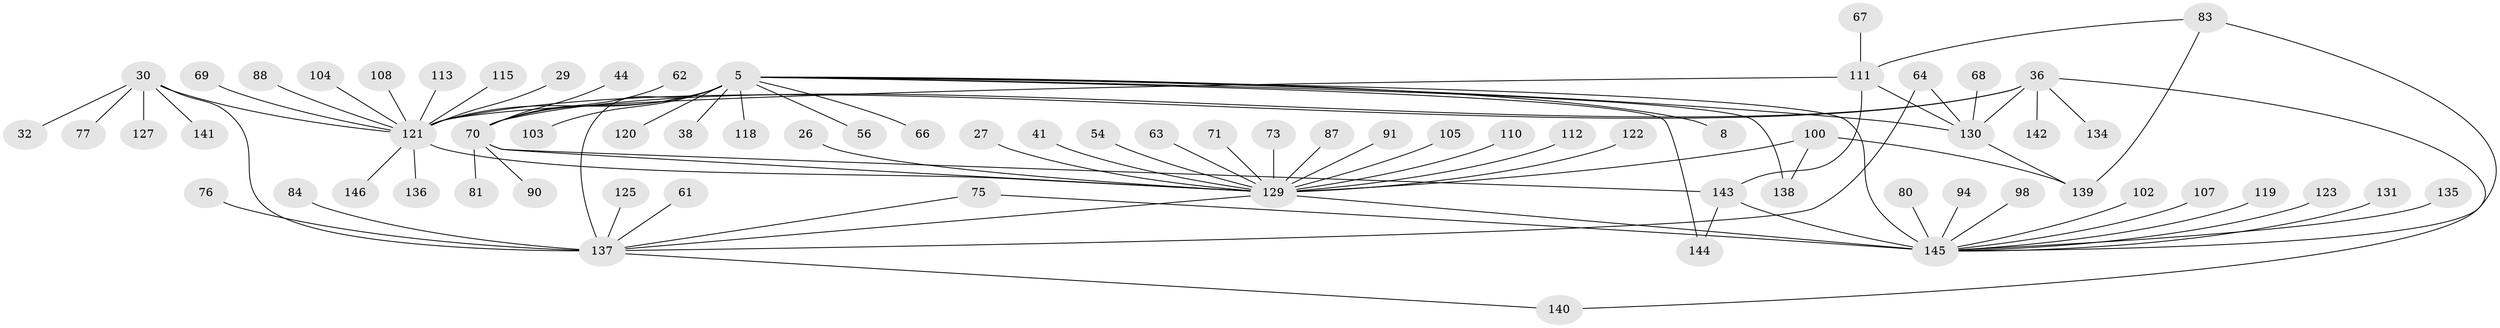 // original degree distribution, {15: 0.00684931506849315, 18: 0.00684931506849315, 3: 0.07534246575342465, 2: 0.2191780821917808, 23: 0.00684931506849315, 4: 0.0410958904109589, 1: 0.5068493150684932, 6: 0.02054794520547945, 7: 0.02054794520547945, 5: 0.0821917808219178, 10: 0.00684931506849315, 8: 0.00684931506849315}
// Generated by graph-tools (version 1.1) at 2025/48/03/09/25 04:48:16]
// undirected, 73 vertices, 89 edges
graph export_dot {
graph [start="1"]
  node [color=gray90,style=filled];
  5;
  8;
  26;
  27;
  29;
  30 [super="+19"];
  32;
  36;
  38;
  41;
  44;
  54;
  56 [super="+42"];
  61;
  62;
  63;
  64;
  66 [super="+55"];
  67;
  68;
  69;
  70 [super="+33+51+59"];
  71;
  73;
  75;
  76;
  77;
  80;
  81;
  83;
  84;
  87;
  88;
  90;
  91;
  94;
  98;
  100 [super="+47"];
  102;
  103 [super="+78"];
  104 [super="+11"];
  105;
  107;
  108;
  110;
  111 [super="+9+6+96"];
  112;
  113 [super="+37"];
  115;
  118 [super="+101"];
  119;
  120;
  121 [super="+17+65"];
  122 [super="+117"];
  123;
  125;
  127;
  129 [super="+1+4+10+60"];
  130 [super="+15+114"];
  131;
  134;
  135 [super="+89"];
  136;
  137 [super="+58+132"];
  138 [super="+133+128"];
  139 [super="+34+124"];
  140;
  141;
  142;
  143 [super="+82+97"];
  144 [super="+86+92+116"];
  145 [super="+93+72+16+126+85"];
  146 [super="+43"];
  5 -- 8;
  5 -- 38;
  5 -- 120;
  5 -- 137 [weight=3];
  5 -- 130 [weight=2];
  5 -- 121 [weight=3];
  5 -- 145 [weight=2];
  5 -- 70 [weight=2];
  5 -- 144;
  5 -- 56;
  5 -- 66;
  5 -- 103;
  5 -- 118;
  5 -- 138;
  26 -- 129;
  27 -- 129;
  29 -- 121;
  30 -- 32;
  30 -- 77;
  30 -- 127;
  30 -- 141;
  30 -- 121 [weight=2];
  30 -- 137;
  36 -- 130 [weight=2];
  36 -- 134;
  36 -- 140;
  36 -- 142;
  36 -- 121;
  36 -- 70;
  41 -- 129;
  44 -- 70;
  54 -- 129;
  61 -- 137;
  62 -- 70;
  63 -- 129;
  64 -- 130;
  64 -- 137;
  67 -- 111;
  68 -- 130;
  69 -- 121;
  70 -- 90;
  70 -- 129;
  70 -- 81;
  70 -- 143;
  71 -- 129;
  73 -- 129;
  75 -- 145;
  75 -- 137;
  76 -- 137;
  80 -- 145;
  83 -- 111 [weight=2];
  83 -- 139;
  83 -- 145;
  84 -- 137;
  87 -- 129;
  88 -- 121;
  91 -- 129;
  94 -- 145;
  98 -- 145;
  100 -- 129 [weight=2];
  100 -- 139;
  100 -- 138;
  102 -- 145;
  104 -- 121;
  105 -- 129;
  107 -- 145;
  108 -- 121;
  110 -- 129;
  111 -- 121 [weight=3];
  111 -- 130;
  111 -- 143 [weight=2];
  112 -- 129;
  113 -- 121;
  115 -- 121;
  119 -- 145;
  121 -- 136;
  121 -- 129 [weight=3];
  121 -- 146;
  122 -- 129;
  123 -- 145;
  125 -- 137;
  129 -- 145 [weight=3];
  129 -- 137;
  130 -- 139;
  131 -- 145;
  135 -- 145;
  137 -- 140;
  143 -- 145 [weight=2];
  143 -- 144;
}
